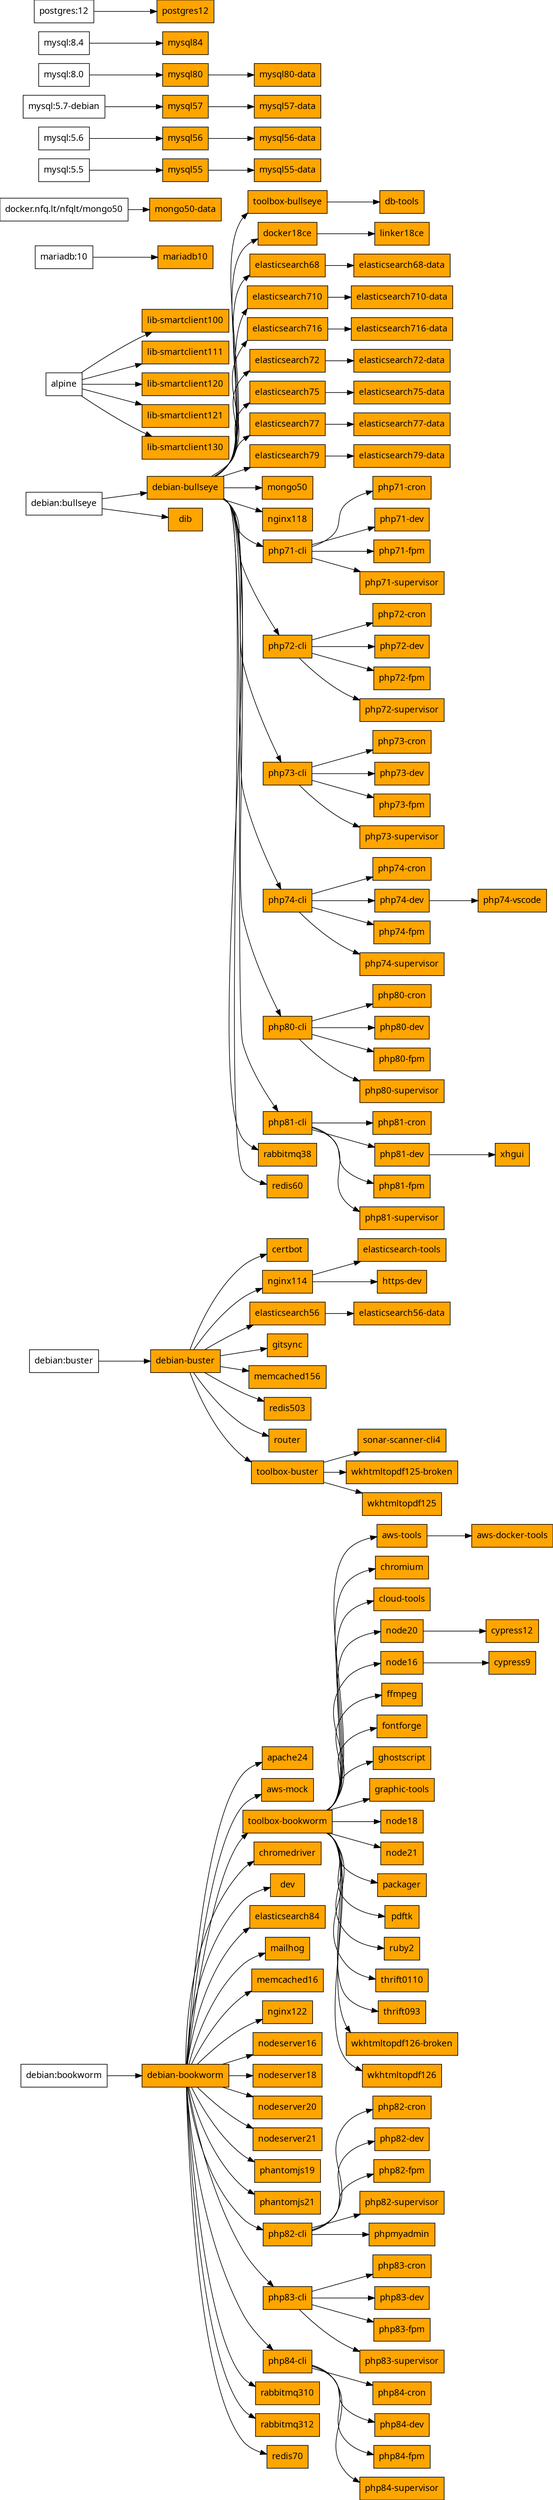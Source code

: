 digraph image_relations {
  graph [fontname=sans pad="0" nodesep="0.2" ranksep="0.3"];
  rankdir="LR";
  node [style=filled shape=box fontname=sans fillcolor=white];
  "debian-bookworm" -> "apache24";
  "apache24" [fillcolor=orange];
  "aws-tools" -> "aws-docker-tools";
  "aws-docker-tools" [fillcolor=orange];
  "debian-bookworm" -> "aws-mock";
  "aws-mock" [fillcolor=orange];
  "toolbox-bookworm" -> "aws-tools";
  "aws-tools" [fillcolor=orange];
  "debian-buster" -> "certbot";
  "certbot" [fillcolor=orange];
  "debian-bookworm" -> "chromedriver";
  "chromedriver" [fillcolor=orange];
  "toolbox-bookworm" -> "chromium";
  "chromium" [fillcolor=orange];
  "toolbox-bookworm" -> "cloud-tools";
  "cloud-tools" [fillcolor=orange];
  "node20" -> "cypress12";
  "cypress12" [fillcolor=orange];
  "node16" -> "cypress9";
  "cypress9" [fillcolor=orange];
  "toolbox-bullseye" -> "db-tools";
  "db-tools" [fillcolor=orange];
  "debian:bookworm" -> "debian-bookworm";
  "debian-bookworm" [fillcolor=orange];
  "debian:bullseye" -> "debian-bullseye";
  "debian-bullseye" [fillcolor=orange];
  "debian:buster" -> "debian-buster";
  "debian-buster" [fillcolor=orange];
  "debian-bookworm" -> "dev";
  "dev" [fillcolor=orange];
  "debian:bullseye" -> "dib";
  "dib" [fillcolor=orange];
  "debian-bullseye" -> "docker18ce";
  "docker18ce" [fillcolor=orange];
  "nginx114" -> "elasticsearch-tools";
  "elasticsearch-tools" [fillcolor=orange];
  "elasticsearch56" -> "elasticsearch56-data";
  "elasticsearch56-data" [fillcolor=orange];
  "debian-buster" -> "elasticsearch56";
  "elasticsearch56" [fillcolor=orange];
  "elasticsearch68" -> "elasticsearch68-data";
  "elasticsearch68-data" [fillcolor=orange];
  "debian-bullseye" -> "elasticsearch68";
  "elasticsearch68" [fillcolor=orange];
  "elasticsearch710" -> "elasticsearch710-data";
  "elasticsearch710-data" [fillcolor=orange];
  "debian-bullseye" -> "elasticsearch710";
  "elasticsearch710" [fillcolor=orange];
  "elasticsearch716" -> "elasticsearch716-data";
  "elasticsearch716-data" [fillcolor=orange];
  "debian-bullseye" -> "elasticsearch716";
  "elasticsearch716" [fillcolor=orange];
  "elasticsearch72" -> "elasticsearch72-data";
  "elasticsearch72-data" [fillcolor=orange];
  "debian-bullseye" -> "elasticsearch72";
  "elasticsearch72" [fillcolor=orange];
  "elasticsearch75" -> "elasticsearch75-data";
  "elasticsearch75-data" [fillcolor=orange];
  "debian-bullseye" -> "elasticsearch75";
  "elasticsearch75" [fillcolor=orange];
  "elasticsearch77" -> "elasticsearch77-data";
  "elasticsearch77-data" [fillcolor=orange];
  "debian-bullseye" -> "elasticsearch77";
  "elasticsearch77" [fillcolor=orange];
  "elasticsearch79" -> "elasticsearch79-data";
  "elasticsearch79-data" [fillcolor=orange];
  "debian-bullseye" -> "elasticsearch79";
  "elasticsearch79" [fillcolor=orange];
  "debian-bookworm" -> "elasticsearch84";
  "elasticsearch84" [fillcolor=orange];
  "toolbox-bookworm" -> "ffmpeg";
  "ffmpeg" [fillcolor=orange];
  "toolbox-bookworm" -> "fontforge";
  "fontforge" [fillcolor=orange];
  "toolbox-bookworm" -> "ghostscript";
  "ghostscript" [fillcolor=orange];
  "debian-buster" -> "gitsync";
  "gitsync" [fillcolor=orange];
  "toolbox-bookworm" -> "graphic-tools";
  "graphic-tools" [fillcolor=orange];
  "nginx114" -> "https-dev";
  "https-dev" [fillcolor=orange];
  "alpine" -> "lib-smartclient100";
  "lib-smartclient100" [fillcolor=orange];
  "alpine" -> "lib-smartclient111";
  "lib-smartclient111" [fillcolor=orange];
  "alpine" -> "lib-smartclient120";
  "lib-smartclient120" [fillcolor=orange];
  "alpine" -> "lib-smartclient121";
  "lib-smartclient121" [fillcolor=orange];
  "alpine" -> "lib-smartclient130";
  "lib-smartclient130" [fillcolor=orange];
  "docker18ce" -> "linker18ce";
  "linker18ce" [fillcolor=orange];
  "debian-bookworm" -> "mailhog";
  "mailhog" [fillcolor=orange];
  "mariadb:10" -> "mariadb10";
  "mariadb10" [fillcolor=orange];
  "debian-buster" -> "memcached156";
  "memcached156" [fillcolor=orange];
  "debian-bookworm" -> "memcached16";
  "memcached16" [fillcolor=orange];
  "docker.nfq.lt/nfqlt/mongo50" -> "mongo50-data";
  "mongo50-data" [fillcolor=orange];
  "debian-bullseye" -> "mongo50";
  "mongo50" [fillcolor=orange];
  "mysql55" -> "mysql55-data";
  "mysql55-data" [fillcolor=orange];
  "mysql:5.5" -> "mysql55";
  "mysql55" [fillcolor=orange];
  "mysql56" -> "mysql56-data";
  "mysql56-data" [fillcolor=orange];
  "mysql:5.6" -> "mysql56";
  "mysql56" [fillcolor=orange];
  "mysql57" -> "mysql57-data";
  "mysql57-data" [fillcolor=orange];
  "mysql:5.7-debian" -> "mysql57";
  "mysql57" [fillcolor=orange];
  "mysql80" -> "mysql80-data";
  "mysql80-data" [fillcolor=orange];
  "mysql:8.0" -> "mysql80";
  "mysql80" [fillcolor=orange];
  "mysql:8.4" -> "mysql84";
  "mysql84" [fillcolor=orange];
  "debian-buster" -> "nginx114";
  "nginx114" [fillcolor=orange];
  "debian-bullseye" -> "nginx118";
  "nginx118" [fillcolor=orange];
  "debian-bookworm" -> "nginx122";
  "nginx122" [fillcolor=orange];
  "toolbox-bookworm" -> "node16";
  "node16" [fillcolor=orange];
  "toolbox-bookworm" -> "node18";
  "node18" [fillcolor=orange];
  "toolbox-bookworm" -> "node20";
  "node20" [fillcolor=orange];
  "toolbox-bookworm" -> "node21";
  "node21" [fillcolor=orange];
  "debian-bookworm" -> "nodeserver16";
  "nodeserver16" [fillcolor=orange];
  "debian-bookworm" -> "nodeserver18";
  "nodeserver18" [fillcolor=orange];
  "debian-bookworm" -> "nodeserver20";
  "nodeserver20" [fillcolor=orange];
  "debian-bookworm" -> "nodeserver21";
  "nodeserver21" [fillcolor=orange];
  "toolbox-bookworm" -> "packager";
  "packager" [fillcolor=orange];
  "toolbox-bookworm" -> "pdftk";
  "pdftk" [fillcolor=orange];
  "debian-bookworm" -> "phantomjs19";
  "phantomjs19" [fillcolor=orange];
  "debian-bookworm" -> "phantomjs21";
  "phantomjs21" [fillcolor=orange];
  "debian-bullseye" -> "php71-cli";
  "php71-cli" [fillcolor=orange];
  "php71-cli" -> "php71-cron";
  "php71-cron" [fillcolor=orange];
  "php71-cli" -> "php71-dev";
  "php71-dev" [fillcolor=orange];
  "php71-cli" -> "php71-fpm";
  "php71-fpm" [fillcolor=orange];
  "php71-cli" -> "php71-supervisor";
  "php71-supervisor" [fillcolor=orange];
  "debian-bullseye" -> "php72-cli";
  "php72-cli" [fillcolor=orange];
  "php72-cli" -> "php72-cron";
  "php72-cron" [fillcolor=orange];
  "php72-cli" -> "php72-dev";
  "php72-dev" [fillcolor=orange];
  "php72-cli" -> "php72-fpm";
  "php72-fpm" [fillcolor=orange];
  "php72-cli" -> "php72-supervisor";
  "php72-supervisor" [fillcolor=orange];
  "debian-bullseye" -> "php73-cli";
  "php73-cli" [fillcolor=orange];
  "php73-cli" -> "php73-cron";
  "php73-cron" [fillcolor=orange];
  "php73-cli" -> "php73-dev";
  "php73-dev" [fillcolor=orange];
  "php73-cli" -> "php73-fpm";
  "php73-fpm" [fillcolor=orange];
  "php73-cli" -> "php73-supervisor";
  "php73-supervisor" [fillcolor=orange];
  "debian-bullseye" -> "php74-cli";
  "php74-cli" [fillcolor=orange];
  "php74-cli" -> "php74-cron";
  "php74-cron" [fillcolor=orange];
  "php74-cli" -> "php74-dev";
  "php74-dev" [fillcolor=orange];
  "php74-cli" -> "php74-fpm";
  "php74-fpm" [fillcolor=orange];
  "php74-cli" -> "php74-supervisor";
  "php74-supervisor" [fillcolor=orange];
  "php74-dev" -> "php74-vscode";
  "php74-vscode" [fillcolor=orange];
  "debian-bullseye" -> "php80-cli";
  "php80-cli" [fillcolor=orange];
  "php80-cli" -> "php80-cron";
  "php80-cron" [fillcolor=orange];
  "php80-cli" -> "php80-dev";
  "php80-dev" [fillcolor=orange];
  "php80-cli" -> "php80-fpm";
  "php80-fpm" [fillcolor=orange];
  "php80-cli" -> "php80-supervisor";
  "php80-supervisor" [fillcolor=orange];
  "debian-bullseye" -> "php81-cli";
  "php81-cli" [fillcolor=orange];
  "php81-cli" -> "php81-cron";
  "php81-cron" [fillcolor=orange];
  "php81-cli" -> "php81-dev";
  "php81-dev" [fillcolor=orange];
  "php81-cli" -> "php81-fpm";
  "php81-fpm" [fillcolor=orange];
  "php81-cli" -> "php81-supervisor";
  "php81-supervisor" [fillcolor=orange];
  "debian-bookworm" -> "php82-cli";
  "php82-cli" [fillcolor=orange];
  "php82-cli" -> "php82-cron";
  "php82-cron" [fillcolor=orange];
  "php82-cli" -> "php82-dev";
  "php82-dev" [fillcolor=orange];
  "php82-cli" -> "php82-fpm";
  "php82-fpm" [fillcolor=orange];
  "php82-cli" -> "php82-supervisor";
  "php82-supervisor" [fillcolor=orange];
  "debian-bookworm" -> "php83-cli";
  "php83-cli" [fillcolor=orange];
  "php83-cli" -> "php83-cron";
  "php83-cron" [fillcolor=orange];
  "php83-cli" -> "php83-dev";
  "php83-dev" [fillcolor=orange];
  "php83-cli" -> "php83-fpm";
  "php83-fpm" [fillcolor=orange];
  "php83-cli" -> "php83-supervisor";
  "php83-supervisor" [fillcolor=orange];
  "debian-bookworm" -> "php84-cli";
  "php84-cli" [fillcolor=orange];
  "php84-cli" -> "php84-cron";
  "php84-cron" [fillcolor=orange];
  "php84-cli" -> "php84-dev";
  "php84-dev" [fillcolor=orange];
  "php84-cli" -> "php84-fpm";
  "php84-fpm" [fillcolor=orange];
  "php84-cli" -> "php84-supervisor";
  "php84-supervisor" [fillcolor=orange];
  "php82-cli" -> "phpmyadmin";
  "phpmyadmin" [fillcolor=orange];
  "postgres:12" -> "postgres12";
  "postgres12" [fillcolor=orange];
  "debian-bookworm" -> "rabbitmq310";
  "rabbitmq310" [fillcolor=orange];
  "debian-bookworm" -> "rabbitmq312";
  "rabbitmq312" [fillcolor=orange];
  "debian-bullseye" -> "rabbitmq38";
  "rabbitmq38" [fillcolor=orange];
  "debian-buster" -> "redis503";
  "redis503" [fillcolor=orange];
  "debian-bullseye" -> "redis60";
  "redis60" [fillcolor=orange];
  "debian-bookworm" -> "redis70";
  "redis70" [fillcolor=orange];
  "debian-buster" -> "router";
  "router" [fillcolor=orange];
  "toolbox-bookworm" -> "ruby2";
  "ruby2" [fillcolor=orange];
  "toolbox-buster" -> "sonar-scanner-cli4";
  "sonar-scanner-cli4" [fillcolor=orange];
  "toolbox-bookworm" -> "thrift0110";
  "thrift0110" [fillcolor=orange];
  "toolbox-bookworm" -> "thrift093";
  "thrift093" [fillcolor=orange];
  "debian-bookworm" -> "toolbox-bookworm";
  "toolbox-bookworm" [fillcolor=orange];
  "debian-bullseye" -> "toolbox-bullseye";
  "toolbox-bullseye" [fillcolor=orange];
  "debian-buster" -> "toolbox-buster";
  "toolbox-buster" [fillcolor=orange];
  "toolbox-buster" -> "wkhtmltopdf125-broken";
  "wkhtmltopdf125-broken" [fillcolor=orange];
  "toolbox-buster" -> "wkhtmltopdf125";
  "wkhtmltopdf125" [fillcolor=orange];
  "toolbox-bookworm" -> "wkhtmltopdf126-broken";
  "wkhtmltopdf126-broken" [fillcolor=orange];
  "toolbox-bookworm" -> "wkhtmltopdf126";
  "wkhtmltopdf126" [fillcolor=orange];
  "php81-dev" -> "xhgui";
  "xhgui" [fillcolor=orange];
}
